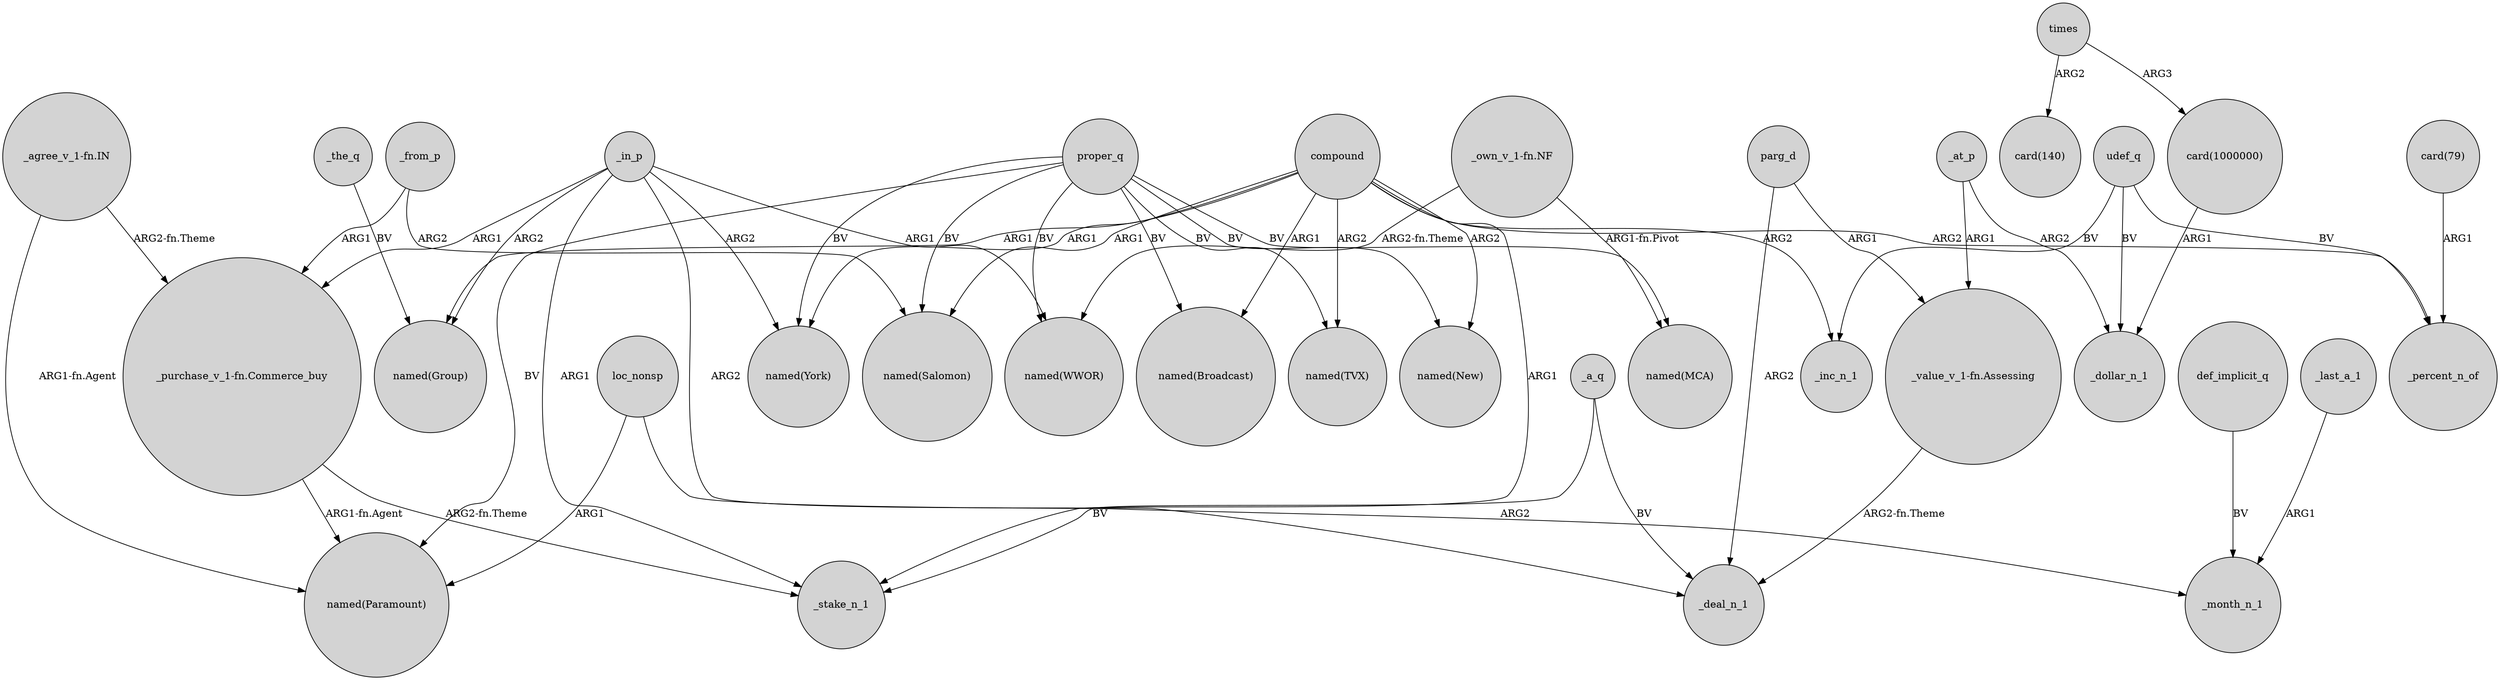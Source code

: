 digraph {
	node [shape=circle style=filled]
	_a_q -> _stake_n_1 [label=BV]
	times -> "card(140)" [label=ARG2]
	"_value_v_1-fn.Assessing" -> _deal_n_1 [label="ARG2-fn.Theme"]
	"card(1000000)" -> _dollar_n_1 [label=ARG1]
	def_implicit_q -> _month_n_1 [label=BV]
	compound -> "named(TVX)" [label=ARG2]
	_from_p -> "_purchase_v_1-fn.Commerce_buy" [label=ARG1]
	_at_p -> _dollar_n_1 [label=ARG2]
	compound -> "named(New)" [label=ARG2]
	"card(79)" -> _percent_n_of [label=ARG1]
	udef_q -> _inc_n_1 [label=BV]
	proper_q -> "named(New)" [label=BV]
	"_agree_v_1-fn.IN" -> "named(Paramount)" [label="ARG1-fn.Agent"]
	compound -> "named(Salomon)" [label=ARG1]
	compound -> "named(Broadcast)" [label=ARG1]
	proper_q -> "named(WWOR)" [label=BV]
	proper_q -> "named(Broadcast)" [label=BV]
	_in_p -> _deal_n_1 [label=ARG2]
	_a_q -> _deal_n_1 [label=BV]
	"_own_v_1-fn.NF" -> "named(MCA)" [label="ARG1-fn.Pivot"]
	compound -> _percent_n_of [label=ARG2]
	_at_p -> "_value_v_1-fn.Assessing" [label=ARG1]
	_from_p -> "named(Salomon)" [label=ARG2]
	compound -> "named(Group)" [label=ARG1]
	_in_p -> _stake_n_1 [label=ARG1]
	proper_q -> "named(MCA)" [label=BV]
	_in_p -> "_purchase_v_1-fn.Commerce_buy" [label=ARG1]
	compound -> "named(York)" [label=ARG1]
	proper_q -> "named(Salomon)" [label=BV]
	times -> "card(1000000)" [label=ARG3]
	"_purchase_v_1-fn.Commerce_buy" -> "named(Paramount)" [label="ARG1-fn.Agent"]
	_the_q -> "named(Group)" [label=BV]
	loc_nonsp -> "named(Paramount)" [label=ARG1]
	proper_q -> "named(Paramount)" [label=BV]
	compound -> _stake_n_1 [label=ARG1]
	parg_d -> _deal_n_1 [label=ARG2]
	_in_p -> "named(York)" [label=ARG2]
	_last_a_1 -> _month_n_1 [label=ARG1]
	"_own_v_1-fn.NF" -> "named(WWOR)" [label="ARG2-fn.Theme"]
	_in_p -> "named(WWOR)" [label=ARG1]
	"_agree_v_1-fn.IN" -> "_purchase_v_1-fn.Commerce_buy" [label="ARG2-fn.Theme"]
	"_purchase_v_1-fn.Commerce_buy" -> _stake_n_1 [label="ARG2-fn.Theme"]
	udef_q -> _percent_n_of [label=BV]
	parg_d -> "_value_v_1-fn.Assessing" [label=ARG1]
	loc_nonsp -> _month_n_1 [label=ARG2]
	proper_q -> "named(York)" [label=BV]
	proper_q -> "named(TVX)" [label=BV]
	compound -> _inc_n_1 [label=ARG2]
	udef_q -> _dollar_n_1 [label=BV]
	_in_p -> "named(Group)" [label=ARG2]
}
